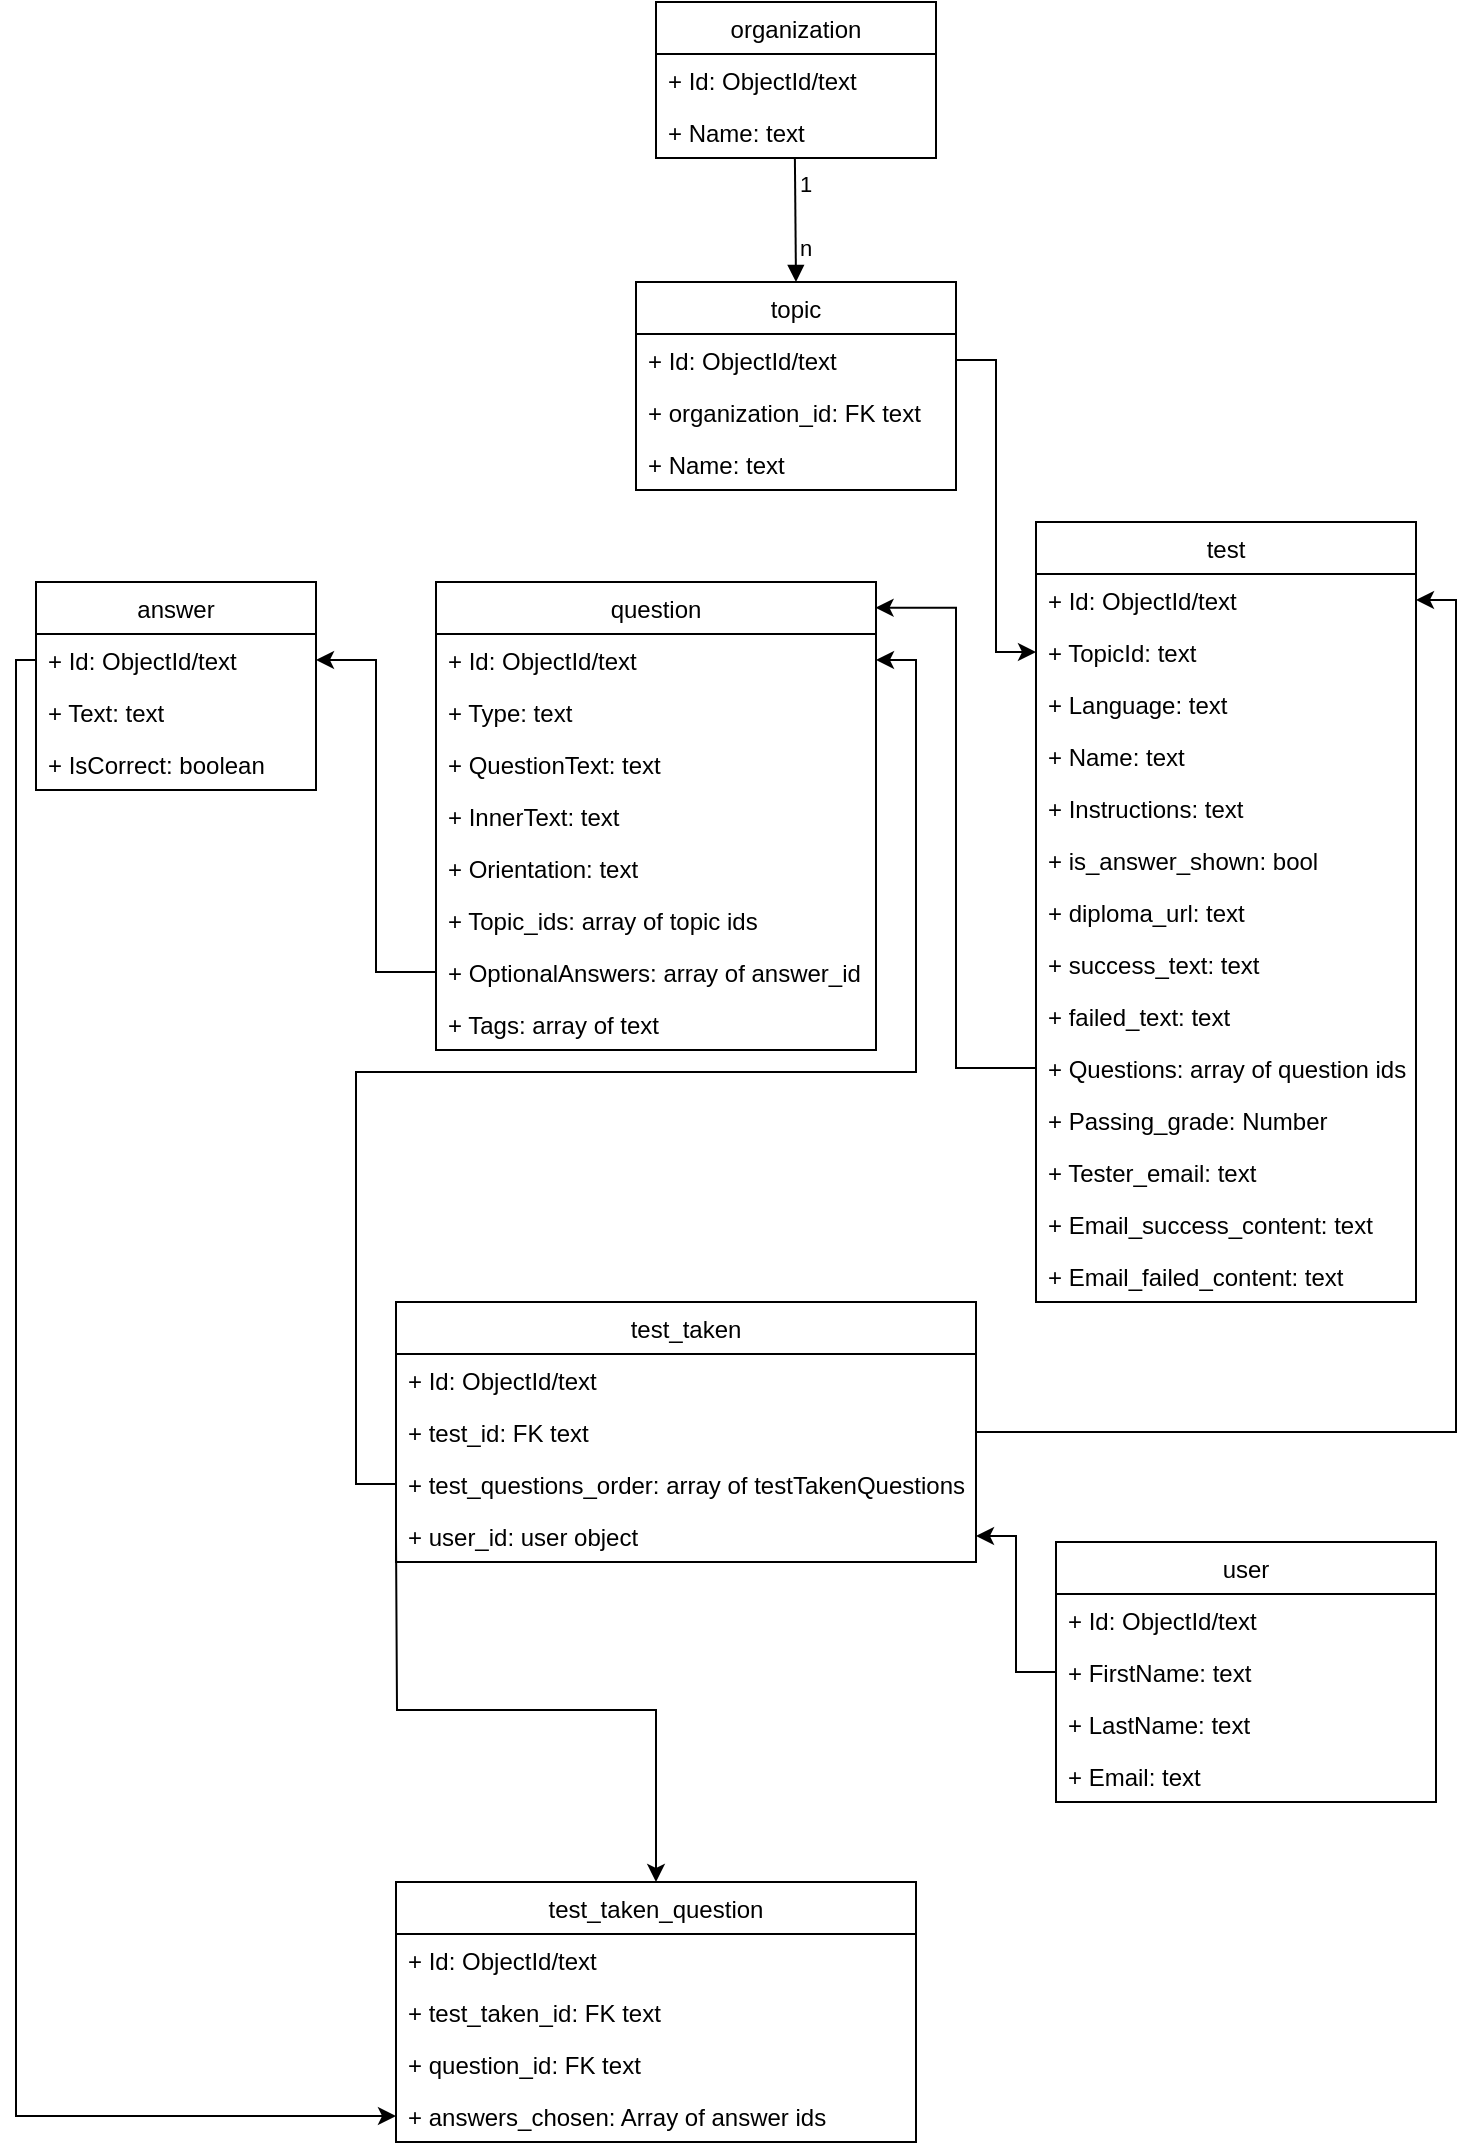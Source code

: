 <mxfile version="15.8.2" type="device"><diagram id="C5RBs43oDa-KdzZeNtuy" name="Page-1"><mxGraphModel dx="1635" dy="866" grid="1" gridSize="10" guides="1" tooltips="1" connect="1" arrows="1" fold="1" page="1" pageScale="1" pageWidth="827" pageHeight="1169" math="0" shadow="0"><root><mxCell id="WIyWlLk6GJQsqaUBKTNV-0"/><mxCell id="WIyWlLk6GJQsqaUBKTNV-1" parent="WIyWlLk6GJQsqaUBKTNV-0"/><mxCell id="BtCTv6tvziyhAFqx6ih1-2" value="organization" style="swimlane;fontStyle=0;childLayout=stackLayout;horizontal=1;startSize=26;fillColor=none;horizontalStack=0;resizeParent=1;resizeParentMax=0;resizeLast=0;collapsible=1;marginBottom=0;" parent="WIyWlLk6GJQsqaUBKTNV-1" vertex="1"><mxGeometry x="350" y="260" width="140" height="78" as="geometry"/></mxCell><mxCell id="BtCTv6tvziyhAFqx6ih1-3" value="+ Id: ObjectId/text" style="text;strokeColor=none;fillColor=none;align=left;verticalAlign=top;spacingLeft=4;spacingRight=4;overflow=hidden;rotatable=0;points=[[0,0.5],[1,0.5]];portConstraint=eastwest;" parent="BtCTv6tvziyhAFqx6ih1-2" vertex="1"><mxGeometry y="26" width="140" height="26" as="geometry"/></mxCell><mxCell id="BtCTv6tvziyhAFqx6ih1-5" value="+ Name: text" style="text;strokeColor=none;fillColor=none;align=left;verticalAlign=top;spacingLeft=4;spacingRight=4;overflow=hidden;rotatable=0;points=[[0,0.5],[1,0.5]];portConstraint=eastwest;" parent="BtCTv6tvziyhAFqx6ih1-2" vertex="1"><mxGeometry y="52" width="140" height="26" as="geometry"/></mxCell><mxCell id="BtCTv6tvziyhAFqx6ih1-6" value="topic" style="swimlane;fontStyle=0;childLayout=stackLayout;horizontal=1;startSize=26;fillColor=none;horizontalStack=0;resizeParent=1;resizeParentMax=0;resizeLast=0;collapsible=1;marginBottom=0;" parent="WIyWlLk6GJQsqaUBKTNV-1" vertex="1"><mxGeometry x="340" y="400" width="160" height="104" as="geometry"/></mxCell><mxCell id="BtCTv6tvziyhAFqx6ih1-7" value="+ Id: ObjectId/text" style="text;strokeColor=none;fillColor=none;align=left;verticalAlign=top;spacingLeft=4;spacingRight=4;overflow=hidden;rotatable=0;points=[[0,0.5],[1,0.5]];portConstraint=eastwest;" parent="BtCTv6tvziyhAFqx6ih1-6" vertex="1"><mxGeometry y="26" width="160" height="26" as="geometry"/></mxCell><mxCell id="BtCTv6tvziyhAFqx6ih1-8" value="+ organization_id: FK text" style="text;strokeColor=none;fillColor=none;align=left;verticalAlign=top;spacingLeft=4;spacingRight=4;overflow=hidden;rotatable=0;points=[[0,0.5],[1,0.5]];portConstraint=eastwest;" parent="BtCTv6tvziyhAFqx6ih1-6" vertex="1"><mxGeometry y="52" width="160" height="26" as="geometry"/></mxCell><mxCell id="BtCTv6tvziyhAFqx6ih1-9" value="+ Name: text" style="text;strokeColor=none;fillColor=none;align=left;verticalAlign=top;spacingLeft=4;spacingRight=4;overflow=hidden;rotatable=0;points=[[0,0.5],[1,0.5]];portConstraint=eastwest;" parent="BtCTv6tvziyhAFqx6ih1-6" vertex="1"><mxGeometry y="78" width="160" height="26" as="geometry"/></mxCell><mxCell id="BtCTv6tvziyhAFqx6ih1-10" value="" style="endArrow=block;endFill=1;html=1;edgeStyle=orthogonalEdgeStyle;align=left;verticalAlign=top;entryX=0.5;entryY=0;entryDx=0;entryDy=0;exitX=0.496;exitY=0.979;exitDx=0;exitDy=0;exitPerimeter=0;" parent="WIyWlLk6GJQsqaUBKTNV-1" source="BtCTv6tvziyhAFqx6ih1-5" target="BtCTv6tvziyhAFqx6ih1-6" edge="1"><mxGeometry x="0.245" y="13" relative="1" as="geometry"><mxPoint x="410" y="338" as="sourcePoint"/><mxPoint x="570" y="338" as="targetPoint"/><Array as="points"><mxPoint x="420" y="338"/></Array><mxPoint x="-3" y="-9" as="offset"/></mxGeometry></mxCell><mxCell id="BtCTv6tvziyhAFqx6ih1-11" value="1" style="edgeLabel;resizable=0;html=1;align=left;verticalAlign=bottom;" parent="BtCTv6tvziyhAFqx6ih1-10" connectable="0" vertex="1"><mxGeometry x="-1" relative="1" as="geometry"><mxPoint x="1" y="22" as="offset"/></mxGeometry></mxCell><mxCell id="BtCTv6tvziyhAFqx6ih1-12" value="n" style="edgeLabel;resizable=0;html=1;align=left;verticalAlign=bottom;rotation=0;" parent="WIyWlLk6GJQsqaUBKTNV-1" connectable="0" vertex="1"><mxGeometry x="420.0" y="390" as="geometry"><mxPoint y="1" as="offset"/></mxGeometry></mxCell><mxCell id="BtCTv6tvziyhAFqx6ih1-13" value="test" style="swimlane;fontStyle=0;childLayout=stackLayout;horizontal=1;startSize=26;fillColor=none;horizontalStack=0;resizeParent=1;resizeParentMax=0;resizeLast=0;collapsible=1;marginBottom=0;" parent="WIyWlLk6GJQsqaUBKTNV-1" vertex="1"><mxGeometry x="540" y="520" width="190" height="390" as="geometry"><mxRectangle x="540" y="520" width="50" height="26" as="alternateBounds"/></mxGeometry></mxCell><mxCell id="BtCTv6tvziyhAFqx6ih1-14" value="+ Id: ObjectId/text" style="text;strokeColor=none;fillColor=none;align=left;verticalAlign=top;spacingLeft=4;spacingRight=4;overflow=hidden;rotatable=0;points=[[0,0.5],[1,0.5]];portConstraint=eastwest;" parent="BtCTv6tvziyhAFqx6ih1-13" vertex="1"><mxGeometry y="26" width="190" height="26" as="geometry"/></mxCell><mxCell id="BtCTv6tvziyhAFqx6ih1-15" value="+ TopicId: text" style="text;strokeColor=none;fillColor=none;align=left;verticalAlign=top;spacingLeft=4;spacingRight=4;overflow=hidden;rotatable=0;points=[[0,0.5],[1,0.5]];portConstraint=eastwest;" parent="BtCTv6tvziyhAFqx6ih1-13" vertex="1"><mxGeometry y="52" width="190" height="26" as="geometry"/></mxCell><mxCell id="BtCTv6tvziyhAFqx6ih1-16" value="+ Language: text" style="text;strokeColor=none;fillColor=none;align=left;verticalAlign=top;spacingLeft=4;spacingRight=4;overflow=hidden;rotatable=0;points=[[0,0.5],[1,0.5]];portConstraint=eastwest;" parent="BtCTv6tvziyhAFqx6ih1-13" vertex="1"><mxGeometry y="78" width="190" height="26" as="geometry"/></mxCell><mxCell id="BtCTv6tvziyhAFqx6ih1-17" value="+ Name: text" style="text;strokeColor=none;fillColor=none;align=left;verticalAlign=top;spacingLeft=4;spacingRight=4;overflow=hidden;rotatable=0;points=[[0,0.5],[1,0.5]];portConstraint=eastwest;" parent="BtCTv6tvziyhAFqx6ih1-13" vertex="1"><mxGeometry y="104" width="190" height="26" as="geometry"/></mxCell><mxCell id="BtCTv6tvziyhAFqx6ih1-18" value="+ Instructions: text" style="text;strokeColor=none;fillColor=none;align=left;verticalAlign=top;spacingLeft=4;spacingRight=4;overflow=hidden;rotatable=0;points=[[0,0.5],[1,0.5]];portConstraint=eastwest;" parent="BtCTv6tvziyhAFqx6ih1-13" vertex="1"><mxGeometry y="130" width="190" height="26" as="geometry"/></mxCell><mxCell id="BtCTv6tvziyhAFqx6ih1-19" value="+ is_answer_shown: bool" style="text;strokeColor=none;fillColor=none;align=left;verticalAlign=top;spacingLeft=4;spacingRight=4;overflow=hidden;rotatable=0;points=[[0,0.5],[1,0.5]];portConstraint=eastwest;" parent="BtCTv6tvziyhAFqx6ih1-13" vertex="1"><mxGeometry y="156" width="190" height="26" as="geometry"/></mxCell><mxCell id="BtCTv6tvziyhAFqx6ih1-27" value="+ diploma_url: text" style="text;strokeColor=none;fillColor=none;align=left;verticalAlign=top;spacingLeft=4;spacingRight=4;overflow=hidden;rotatable=0;points=[[0,0.5],[1,0.5]];portConstraint=eastwest;" parent="BtCTv6tvziyhAFqx6ih1-13" vertex="1"><mxGeometry y="182" width="190" height="26" as="geometry"/></mxCell><mxCell id="BtCTv6tvziyhAFqx6ih1-28" value="+ success_text: text" style="text;strokeColor=none;fillColor=none;align=left;verticalAlign=top;spacingLeft=4;spacingRight=4;overflow=hidden;rotatable=0;points=[[0,0.5],[1,0.5]];portConstraint=eastwest;" parent="BtCTv6tvziyhAFqx6ih1-13" vertex="1"><mxGeometry y="208" width="190" height="26" as="geometry"/></mxCell><mxCell id="BtCTv6tvziyhAFqx6ih1-29" value="+ failed_text: text" style="text;strokeColor=none;fillColor=none;align=left;verticalAlign=top;spacingLeft=4;spacingRight=4;overflow=hidden;rotatable=0;points=[[0,0.5],[1,0.5]];portConstraint=eastwest;" parent="BtCTv6tvziyhAFqx6ih1-13" vertex="1"><mxGeometry y="234" width="190" height="26" as="geometry"/></mxCell><mxCell id="BtCTv6tvziyhAFqx6ih1-43" value="+ Questions: array of question ids" style="text;strokeColor=none;fillColor=none;align=left;verticalAlign=top;spacingLeft=4;spacingRight=4;overflow=hidden;rotatable=0;points=[[0,0.5],[1,0.5]];portConstraint=eastwest;" parent="BtCTv6tvziyhAFqx6ih1-13" vertex="1"><mxGeometry y="260" width="190" height="26" as="geometry"/></mxCell><mxCell id="5-Z6Apw8etoG4jnDJ5eZ-0" value="+ Passing_grade: Number" style="text;strokeColor=none;fillColor=none;align=left;verticalAlign=top;spacingLeft=4;spacingRight=4;overflow=hidden;rotatable=0;points=[[0,0.5],[1,0.5]];portConstraint=eastwest;" parent="BtCTv6tvziyhAFqx6ih1-13" vertex="1"><mxGeometry y="286" width="190" height="26" as="geometry"/></mxCell><mxCell id="5-Z6Apw8etoG4jnDJ5eZ-1" value="+ Tester_email: text" style="text;strokeColor=none;fillColor=none;align=left;verticalAlign=top;spacingLeft=4;spacingRight=4;overflow=hidden;rotatable=0;points=[[0,0.5],[1,0.5]];portConstraint=eastwest;" parent="BtCTv6tvziyhAFqx6ih1-13" vertex="1"><mxGeometry y="312" width="190" height="26" as="geometry"/></mxCell><mxCell id="5-Z6Apw8etoG4jnDJ5eZ-2" value="+ Email_success_content: text" style="text;strokeColor=none;fillColor=none;align=left;verticalAlign=top;spacingLeft=4;spacingRight=4;overflow=hidden;rotatable=0;points=[[0,0.5],[1,0.5]];portConstraint=eastwest;" parent="BtCTv6tvziyhAFqx6ih1-13" vertex="1"><mxGeometry y="338" width="190" height="26" as="geometry"/></mxCell><mxCell id="5-Z6Apw8etoG4jnDJ5eZ-3" value="+ Email_failed_content: text" style="text;strokeColor=none;fillColor=none;align=left;verticalAlign=top;spacingLeft=4;spacingRight=4;overflow=hidden;rotatable=0;points=[[0,0.5],[1,0.5]];portConstraint=eastwest;" parent="BtCTv6tvziyhAFqx6ih1-13" vertex="1"><mxGeometry y="364" width="190" height="26" as="geometry"/></mxCell><mxCell id="BtCTv6tvziyhAFqx6ih1-33" value="question" style="swimlane;fontStyle=0;childLayout=stackLayout;horizontal=1;startSize=26;fillColor=none;horizontalStack=0;resizeParent=1;resizeParentMax=0;resizeLast=0;collapsible=1;marginBottom=0;" parent="WIyWlLk6GJQsqaUBKTNV-1" vertex="1"><mxGeometry x="240" y="550" width="220" height="234" as="geometry"/></mxCell><mxCell id="BtCTv6tvziyhAFqx6ih1-34" value="+ Id: ObjectId/text" style="text;strokeColor=none;fillColor=none;align=left;verticalAlign=top;spacingLeft=4;spacingRight=4;overflow=hidden;rotatable=0;points=[[0,0.5],[1,0.5]];portConstraint=eastwest;" parent="BtCTv6tvziyhAFqx6ih1-33" vertex="1"><mxGeometry y="26" width="220" height="26" as="geometry"/></mxCell><mxCell id="BtCTv6tvziyhAFqx6ih1-35" value="+ Type: text" style="text;strokeColor=none;fillColor=none;align=left;verticalAlign=top;spacingLeft=4;spacingRight=4;overflow=hidden;rotatable=0;points=[[0,0.5],[1,0.5]];portConstraint=eastwest;" parent="BtCTv6tvziyhAFqx6ih1-33" vertex="1"><mxGeometry y="52" width="220" height="26" as="geometry"/></mxCell><mxCell id="BtCTv6tvziyhAFqx6ih1-36" value="+ QuestionText: text" style="text;strokeColor=none;fillColor=none;align=left;verticalAlign=top;spacingLeft=4;spacingRight=4;overflow=hidden;rotatable=0;points=[[0,0.5],[1,0.5]];portConstraint=eastwest;" parent="BtCTv6tvziyhAFqx6ih1-33" vertex="1"><mxGeometry y="78" width="220" height="26" as="geometry"/></mxCell><mxCell id="BtCTv6tvziyhAFqx6ih1-39" value="+ InnerText: text" style="text;strokeColor=none;fillColor=none;align=left;verticalAlign=top;spacingLeft=4;spacingRight=4;overflow=hidden;rotatable=0;points=[[0,0.5],[1,0.5]];portConstraint=eastwest;" parent="BtCTv6tvziyhAFqx6ih1-33" vertex="1"><mxGeometry y="104" width="220" height="26" as="geometry"/></mxCell><mxCell id="BtCTv6tvziyhAFqx6ih1-40" value="+ Orientation: text" style="text;strokeColor=none;fillColor=none;align=left;verticalAlign=top;spacingLeft=4;spacingRight=4;overflow=hidden;rotatable=0;points=[[0,0.5],[1,0.5]];portConstraint=eastwest;" parent="BtCTv6tvziyhAFqx6ih1-33" vertex="1"><mxGeometry y="130" width="220" height="26" as="geometry"/></mxCell><mxCell id="CFZ0YL0_jvK62X436hBE-0" value="+ Topic_ids: array of topic ids" style="text;strokeColor=none;fillColor=none;align=left;verticalAlign=top;spacingLeft=4;spacingRight=4;overflow=hidden;rotatable=0;points=[[0,0.5],[1,0.5]];portConstraint=eastwest;" vertex="1" parent="BtCTv6tvziyhAFqx6ih1-33"><mxGeometry y="156" width="220" height="26" as="geometry"/></mxCell><mxCell id="BtCTv6tvziyhAFqx6ih1-41" value="+ OptionalAnswers: array of answer_id" style="text;strokeColor=none;fillColor=none;align=left;verticalAlign=top;spacingLeft=4;spacingRight=4;overflow=hidden;rotatable=0;points=[[0,0.5],[1,0.5]];portConstraint=eastwest;" parent="BtCTv6tvziyhAFqx6ih1-33" vertex="1"><mxGeometry y="182" width="220" height="26" as="geometry"/></mxCell><mxCell id="BtCTv6tvziyhAFqx6ih1-42" value="+ Tags: array of text" style="text;strokeColor=none;fillColor=none;align=left;verticalAlign=top;spacingLeft=4;spacingRight=4;overflow=hidden;rotatable=0;points=[[0,0.5],[1,0.5]];portConstraint=eastwest;" parent="BtCTv6tvziyhAFqx6ih1-33" vertex="1"><mxGeometry y="208" width="220" height="26" as="geometry"/></mxCell><mxCell id="BtCTv6tvziyhAFqx6ih1-37" style="edgeStyle=orthogonalEdgeStyle;rounded=0;orthogonalLoop=1;jettySize=auto;html=1;exitX=1;exitY=0.5;exitDx=0;exitDy=0;" parent="WIyWlLk6GJQsqaUBKTNV-1" source="BtCTv6tvziyhAFqx6ih1-7" target="BtCTv6tvziyhAFqx6ih1-15" edge="1"><mxGeometry relative="1" as="geometry"/></mxCell><mxCell id="BtCTv6tvziyhAFqx6ih1-44" style="edgeStyle=orthogonalEdgeStyle;rounded=0;orthogonalLoop=1;jettySize=auto;html=1;entryX=0.999;entryY=0.055;entryDx=0;entryDy=0;entryPerimeter=0;" parent="WIyWlLk6GJQsqaUBKTNV-1" source="BtCTv6tvziyhAFqx6ih1-43" target="BtCTv6tvziyhAFqx6ih1-33" edge="1"><mxGeometry relative="1" as="geometry"/></mxCell><mxCell id="BtCTv6tvziyhAFqx6ih1-45" value="answer" style="swimlane;fontStyle=0;childLayout=stackLayout;horizontal=1;startSize=26;fillColor=none;horizontalStack=0;resizeParent=1;resizeParentMax=0;resizeLast=0;collapsible=1;marginBottom=0;" parent="WIyWlLk6GJQsqaUBKTNV-1" vertex="1"><mxGeometry x="40" y="550" width="140" height="104" as="geometry"/></mxCell><mxCell id="BtCTv6tvziyhAFqx6ih1-46" value="+ Id: ObjectId/text" style="text;strokeColor=none;fillColor=none;align=left;verticalAlign=top;spacingLeft=4;spacingRight=4;overflow=hidden;rotatable=0;points=[[0,0.5],[1,0.5]];portConstraint=eastwest;" parent="BtCTv6tvziyhAFqx6ih1-45" vertex="1"><mxGeometry y="26" width="140" height="26" as="geometry"/></mxCell><mxCell id="BtCTv6tvziyhAFqx6ih1-47" value="+ Text: text" style="text;strokeColor=none;fillColor=none;align=left;verticalAlign=top;spacingLeft=4;spacingRight=4;overflow=hidden;rotatable=0;points=[[0,0.5],[1,0.5]];portConstraint=eastwest;" parent="BtCTv6tvziyhAFqx6ih1-45" vertex="1"><mxGeometry y="52" width="140" height="26" as="geometry"/></mxCell><mxCell id="BtCTv6tvziyhAFqx6ih1-48" value="+ IsCorrect: boolean" style="text;strokeColor=none;fillColor=none;align=left;verticalAlign=top;spacingLeft=4;spacingRight=4;overflow=hidden;rotatable=0;points=[[0,0.5],[1,0.5]];portConstraint=eastwest;" parent="BtCTv6tvziyhAFqx6ih1-45" vertex="1"><mxGeometry y="78" width="140" height="26" as="geometry"/></mxCell><mxCell id="BtCTv6tvziyhAFqx6ih1-50" style="edgeStyle=orthogonalEdgeStyle;rounded=0;orthogonalLoop=1;jettySize=auto;html=1;entryX=1;entryY=0.5;entryDx=0;entryDy=0;exitX=0;exitY=0.5;exitDx=0;exitDy=0;" parent="WIyWlLk6GJQsqaUBKTNV-1" source="BtCTv6tvziyhAFqx6ih1-41" target="BtCTv6tvziyhAFqx6ih1-46" edge="1"><mxGeometry relative="1" as="geometry"><mxPoint x="180" y="667" as="targetPoint"/></mxGeometry></mxCell><mxCell id="BtCTv6tvziyhAFqx6ih1-72" style="edgeStyle=orthogonalEdgeStyle;rounded=0;orthogonalLoop=1;jettySize=auto;html=1;" parent="WIyWlLk6GJQsqaUBKTNV-1" source="BtCTv6tvziyhAFqx6ih1-51" target="BtCTv6tvziyhAFqx6ih1-70" edge="1"><mxGeometry relative="1" as="geometry"/></mxCell><mxCell id="BtCTv6tvziyhAFqx6ih1-51" value="user" style="swimlane;fontStyle=0;childLayout=stackLayout;horizontal=1;startSize=26;fillColor=none;horizontalStack=0;resizeParent=1;resizeParentMax=0;resizeLast=0;collapsible=1;marginBottom=0;" parent="WIyWlLk6GJQsqaUBKTNV-1" vertex="1"><mxGeometry x="550" y="1030" width="190" height="130" as="geometry"/></mxCell><mxCell id="BtCTv6tvziyhAFqx6ih1-52" value="+ Id: ObjectId/text" style="text;strokeColor=none;fillColor=none;align=left;verticalAlign=top;spacingLeft=4;spacingRight=4;overflow=hidden;rotatable=0;points=[[0,0.5],[1,0.5]];portConstraint=eastwest;" parent="BtCTv6tvziyhAFqx6ih1-51" vertex="1"><mxGeometry y="26" width="190" height="26" as="geometry"/></mxCell><mxCell id="BtCTv6tvziyhAFqx6ih1-53" value="+ FirstName: text" style="text;strokeColor=none;fillColor=none;align=left;verticalAlign=top;spacingLeft=4;spacingRight=4;overflow=hidden;rotatable=0;points=[[0,0.5],[1,0.5]];portConstraint=eastwest;" parent="BtCTv6tvziyhAFqx6ih1-51" vertex="1"><mxGeometry y="52" width="190" height="26" as="geometry"/></mxCell><mxCell id="BtCTv6tvziyhAFqx6ih1-54" value="+ LastName: text" style="text;strokeColor=none;fillColor=none;align=left;verticalAlign=top;spacingLeft=4;spacingRight=4;overflow=hidden;rotatable=0;points=[[0,0.5],[1,0.5]];portConstraint=eastwest;" parent="BtCTv6tvziyhAFqx6ih1-51" vertex="1"><mxGeometry y="78" width="190" height="26" as="geometry"/></mxCell><mxCell id="BtCTv6tvziyhAFqx6ih1-55" value="+ Email: text" style="text;strokeColor=none;fillColor=none;align=left;verticalAlign=top;spacingLeft=4;spacingRight=4;overflow=hidden;rotatable=0;points=[[0,0.5],[1,0.5]];portConstraint=eastwest;" parent="BtCTv6tvziyhAFqx6ih1-51" vertex="1"><mxGeometry y="104" width="190" height="26" as="geometry"/></mxCell><mxCell id="BtCTv6tvziyhAFqx6ih1-56" value="test_taken" style="swimlane;fontStyle=0;childLayout=stackLayout;horizontal=1;startSize=26;fillColor=none;horizontalStack=0;resizeParent=1;resizeParentMax=0;resizeLast=0;collapsible=1;marginBottom=0;" parent="WIyWlLk6GJQsqaUBKTNV-1" vertex="1"><mxGeometry x="220" y="910" width="290" height="130" as="geometry"/></mxCell><mxCell id="BtCTv6tvziyhAFqx6ih1-57" value="+ Id: ObjectId/text" style="text;strokeColor=none;fillColor=none;align=left;verticalAlign=top;spacingLeft=4;spacingRight=4;overflow=hidden;rotatable=0;points=[[0,0.5],[1,0.5]];portConstraint=eastwest;" parent="BtCTv6tvziyhAFqx6ih1-56" vertex="1"><mxGeometry y="26" width="290" height="26" as="geometry"/></mxCell><mxCell id="BtCTv6tvziyhAFqx6ih1-58" value="+ test_id: FK text" style="text;strokeColor=none;fillColor=none;align=left;verticalAlign=top;spacingLeft=4;spacingRight=4;overflow=hidden;rotatable=0;points=[[0,0.5],[1,0.5]];portConstraint=eastwest;" parent="BtCTv6tvziyhAFqx6ih1-56" vertex="1"><mxGeometry y="52" width="290" height="26" as="geometry"/></mxCell><mxCell id="BtCTv6tvziyhAFqx6ih1-68" value="+ test_questions_order: array of testTakenQuestions" style="text;strokeColor=none;fillColor=none;align=left;verticalAlign=top;spacingLeft=4;spacingRight=4;overflow=hidden;rotatable=0;points=[[0,0.5],[1,0.5]];portConstraint=eastwest;" parent="BtCTv6tvziyhAFqx6ih1-56" vertex="1"><mxGeometry y="78" width="290" height="26" as="geometry"/></mxCell><mxCell id="BtCTv6tvziyhAFqx6ih1-70" value="+ user_id: user object" style="text;strokeColor=none;fillColor=none;align=left;verticalAlign=top;spacingLeft=4;spacingRight=4;overflow=hidden;rotatable=0;points=[[0,0.5],[1,0.5]];portConstraint=eastwest;" parent="BtCTv6tvziyhAFqx6ih1-56" vertex="1"><mxGeometry y="104" width="290" height="26" as="geometry"/></mxCell><mxCell id="BtCTv6tvziyhAFqx6ih1-61" value="test_taken_question" style="swimlane;fontStyle=0;childLayout=stackLayout;horizontal=1;startSize=26;fillColor=none;horizontalStack=0;resizeParent=1;resizeParentMax=0;resizeLast=0;collapsible=1;marginBottom=0;" parent="WIyWlLk6GJQsqaUBKTNV-1" vertex="1"><mxGeometry x="220" y="1200" width="260" height="130" as="geometry"/></mxCell><mxCell id="BtCTv6tvziyhAFqx6ih1-62" value="+ Id: ObjectId/text" style="text;strokeColor=none;fillColor=none;align=left;verticalAlign=top;spacingLeft=4;spacingRight=4;overflow=hidden;rotatable=0;points=[[0,0.5],[1,0.5]];portConstraint=eastwest;" parent="BtCTv6tvziyhAFqx6ih1-61" vertex="1"><mxGeometry y="26" width="260" height="26" as="geometry"/></mxCell><mxCell id="BtCTv6tvziyhAFqx6ih1-63" value="+ test_taken_id: FK text" style="text;strokeColor=none;fillColor=none;align=left;verticalAlign=top;spacingLeft=4;spacingRight=4;overflow=hidden;rotatable=0;points=[[0,0.5],[1,0.5]];portConstraint=eastwest;" parent="BtCTv6tvziyhAFqx6ih1-61" vertex="1"><mxGeometry y="52" width="260" height="26" as="geometry"/></mxCell><mxCell id="BtCTv6tvziyhAFqx6ih1-64" value="+ question_id: FK text" style="text;strokeColor=none;fillColor=none;align=left;verticalAlign=top;spacingLeft=4;spacingRight=4;overflow=hidden;rotatable=0;points=[[0,0.5],[1,0.5]];portConstraint=eastwest;" parent="BtCTv6tvziyhAFqx6ih1-61" vertex="1"><mxGeometry y="78" width="260" height="26" as="geometry"/></mxCell><mxCell id="BtCTv6tvziyhAFqx6ih1-65" value="+ answers_chosen: Array of answer ids" style="text;strokeColor=none;fillColor=none;align=left;verticalAlign=top;spacingLeft=4;spacingRight=4;overflow=hidden;rotatable=0;points=[[0,0.5],[1,0.5]];portConstraint=eastwest;" parent="BtCTv6tvziyhAFqx6ih1-61" vertex="1"><mxGeometry y="104" width="260" height="26" as="geometry"/></mxCell><mxCell id="BtCTv6tvziyhAFqx6ih1-69" style="edgeStyle=orthogonalEdgeStyle;rounded=0;orthogonalLoop=1;jettySize=auto;html=1;" parent="WIyWlLk6GJQsqaUBKTNV-1" source="BtCTv6tvziyhAFqx6ih1-68" target="BtCTv6tvziyhAFqx6ih1-34" edge="1"><mxGeometry relative="1" as="geometry"/></mxCell><mxCell id="BtCTv6tvziyhAFqx6ih1-71" style="edgeStyle=orthogonalEdgeStyle;rounded=0;orthogonalLoop=1;jettySize=auto;html=1;" parent="WIyWlLk6GJQsqaUBKTNV-1" target="BtCTv6tvziyhAFqx6ih1-61" edge="1"><mxGeometry relative="1" as="geometry"><mxPoint x="220" y="1027" as="sourcePoint"/></mxGeometry></mxCell><mxCell id="BtCTv6tvziyhAFqx6ih1-73" style="edgeStyle=orthogonalEdgeStyle;rounded=0;orthogonalLoop=1;jettySize=auto;html=1;" parent="WIyWlLk6GJQsqaUBKTNV-1" source="BtCTv6tvziyhAFqx6ih1-46" target="BtCTv6tvziyhAFqx6ih1-65" edge="1"><mxGeometry relative="1" as="geometry"><Array as="points"><mxPoint x="30" y="589"/><mxPoint x="30" y="1317"/></Array></mxGeometry></mxCell><mxCell id="BtCTv6tvziyhAFqx6ih1-74" style="edgeStyle=orthogonalEdgeStyle;rounded=0;orthogonalLoop=1;jettySize=auto;html=1;entryX=1;entryY=0.5;entryDx=0;entryDy=0;" parent="WIyWlLk6GJQsqaUBKTNV-1" source="BtCTv6tvziyhAFqx6ih1-58" target="BtCTv6tvziyhAFqx6ih1-14" edge="1"><mxGeometry relative="1" as="geometry"/></mxCell></root></mxGraphModel></diagram></mxfile>